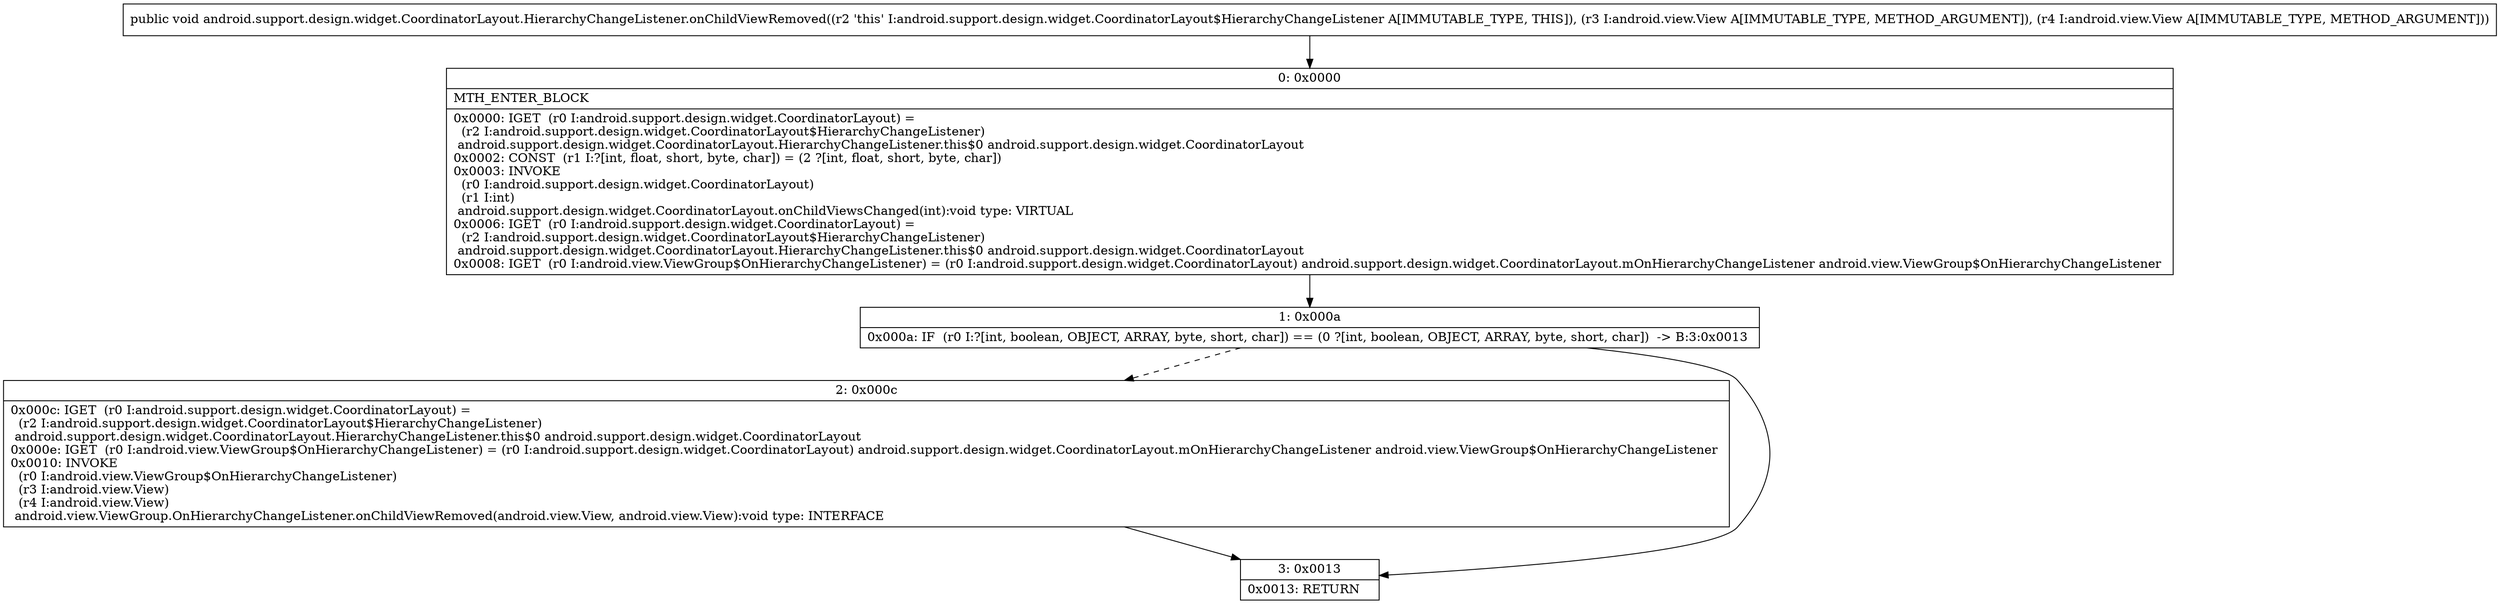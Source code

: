 digraph "CFG forandroid.support.design.widget.CoordinatorLayout.HierarchyChangeListener.onChildViewRemoved(Landroid\/view\/View;Landroid\/view\/View;)V" {
Node_0 [shape=record,label="{0\:\ 0x0000|MTH_ENTER_BLOCK\l|0x0000: IGET  (r0 I:android.support.design.widget.CoordinatorLayout) = \l  (r2 I:android.support.design.widget.CoordinatorLayout$HierarchyChangeListener)\l android.support.design.widget.CoordinatorLayout.HierarchyChangeListener.this$0 android.support.design.widget.CoordinatorLayout \l0x0002: CONST  (r1 I:?[int, float, short, byte, char]) = (2 ?[int, float, short, byte, char]) \l0x0003: INVOKE  \l  (r0 I:android.support.design.widget.CoordinatorLayout)\l  (r1 I:int)\l android.support.design.widget.CoordinatorLayout.onChildViewsChanged(int):void type: VIRTUAL \l0x0006: IGET  (r0 I:android.support.design.widget.CoordinatorLayout) = \l  (r2 I:android.support.design.widget.CoordinatorLayout$HierarchyChangeListener)\l android.support.design.widget.CoordinatorLayout.HierarchyChangeListener.this$0 android.support.design.widget.CoordinatorLayout \l0x0008: IGET  (r0 I:android.view.ViewGroup$OnHierarchyChangeListener) = (r0 I:android.support.design.widget.CoordinatorLayout) android.support.design.widget.CoordinatorLayout.mOnHierarchyChangeListener android.view.ViewGroup$OnHierarchyChangeListener \l}"];
Node_1 [shape=record,label="{1\:\ 0x000a|0x000a: IF  (r0 I:?[int, boolean, OBJECT, ARRAY, byte, short, char]) == (0 ?[int, boolean, OBJECT, ARRAY, byte, short, char])  \-\> B:3:0x0013 \l}"];
Node_2 [shape=record,label="{2\:\ 0x000c|0x000c: IGET  (r0 I:android.support.design.widget.CoordinatorLayout) = \l  (r2 I:android.support.design.widget.CoordinatorLayout$HierarchyChangeListener)\l android.support.design.widget.CoordinatorLayout.HierarchyChangeListener.this$0 android.support.design.widget.CoordinatorLayout \l0x000e: IGET  (r0 I:android.view.ViewGroup$OnHierarchyChangeListener) = (r0 I:android.support.design.widget.CoordinatorLayout) android.support.design.widget.CoordinatorLayout.mOnHierarchyChangeListener android.view.ViewGroup$OnHierarchyChangeListener \l0x0010: INVOKE  \l  (r0 I:android.view.ViewGroup$OnHierarchyChangeListener)\l  (r3 I:android.view.View)\l  (r4 I:android.view.View)\l android.view.ViewGroup.OnHierarchyChangeListener.onChildViewRemoved(android.view.View, android.view.View):void type: INTERFACE \l}"];
Node_3 [shape=record,label="{3\:\ 0x0013|0x0013: RETURN   \l}"];
MethodNode[shape=record,label="{public void android.support.design.widget.CoordinatorLayout.HierarchyChangeListener.onChildViewRemoved((r2 'this' I:android.support.design.widget.CoordinatorLayout$HierarchyChangeListener A[IMMUTABLE_TYPE, THIS]), (r3 I:android.view.View A[IMMUTABLE_TYPE, METHOD_ARGUMENT]), (r4 I:android.view.View A[IMMUTABLE_TYPE, METHOD_ARGUMENT])) }"];
MethodNode -> Node_0;
Node_0 -> Node_1;
Node_1 -> Node_2[style=dashed];
Node_1 -> Node_3;
Node_2 -> Node_3;
}

